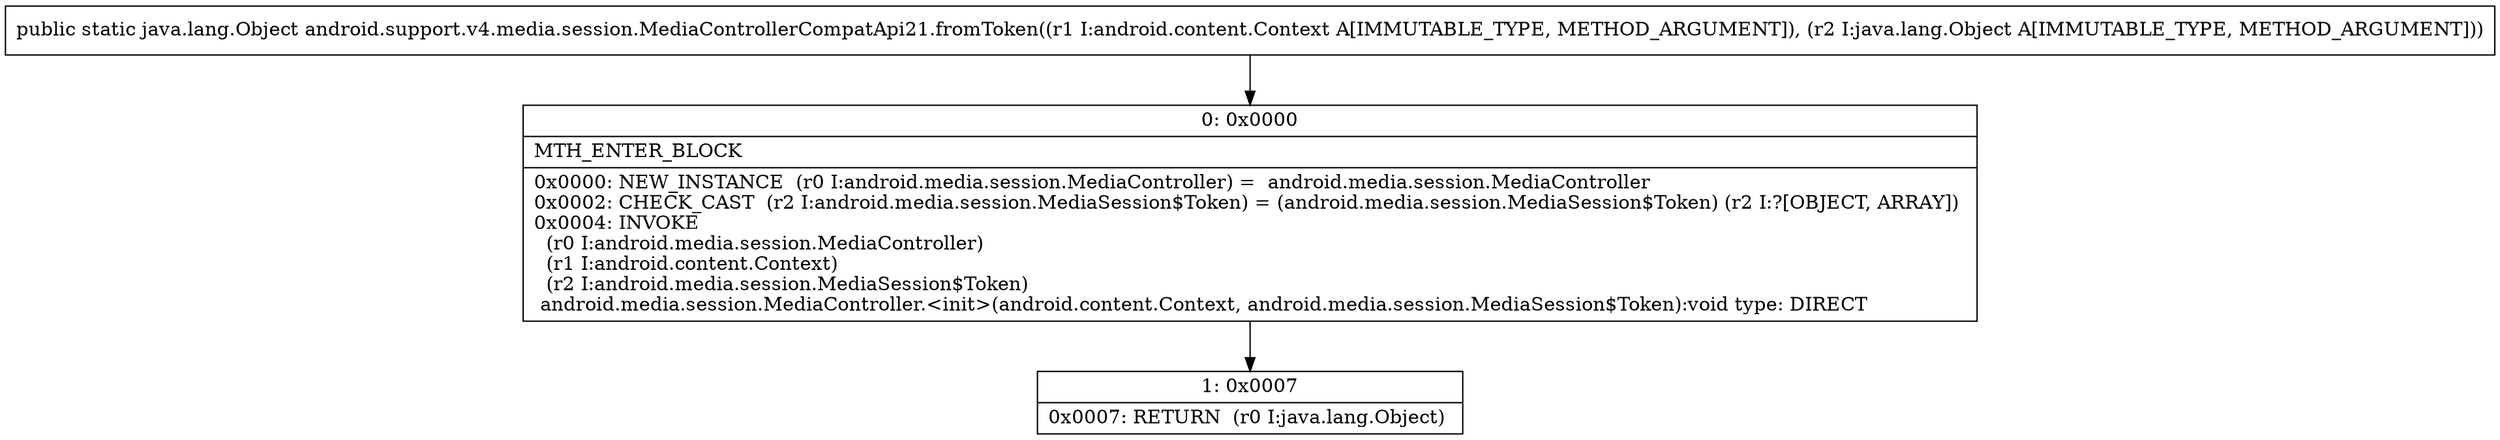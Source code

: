 digraph "CFG forandroid.support.v4.media.session.MediaControllerCompatApi21.fromToken(Landroid\/content\/Context;Ljava\/lang\/Object;)Ljava\/lang\/Object;" {
Node_0 [shape=record,label="{0\:\ 0x0000|MTH_ENTER_BLOCK\l|0x0000: NEW_INSTANCE  (r0 I:android.media.session.MediaController) =  android.media.session.MediaController \l0x0002: CHECK_CAST  (r2 I:android.media.session.MediaSession$Token) = (android.media.session.MediaSession$Token) (r2 I:?[OBJECT, ARRAY]) \l0x0004: INVOKE  \l  (r0 I:android.media.session.MediaController)\l  (r1 I:android.content.Context)\l  (r2 I:android.media.session.MediaSession$Token)\l android.media.session.MediaController.\<init\>(android.content.Context, android.media.session.MediaSession$Token):void type: DIRECT \l}"];
Node_1 [shape=record,label="{1\:\ 0x0007|0x0007: RETURN  (r0 I:java.lang.Object) \l}"];
MethodNode[shape=record,label="{public static java.lang.Object android.support.v4.media.session.MediaControllerCompatApi21.fromToken((r1 I:android.content.Context A[IMMUTABLE_TYPE, METHOD_ARGUMENT]), (r2 I:java.lang.Object A[IMMUTABLE_TYPE, METHOD_ARGUMENT])) }"];
MethodNode -> Node_0;
Node_0 -> Node_1;
}

